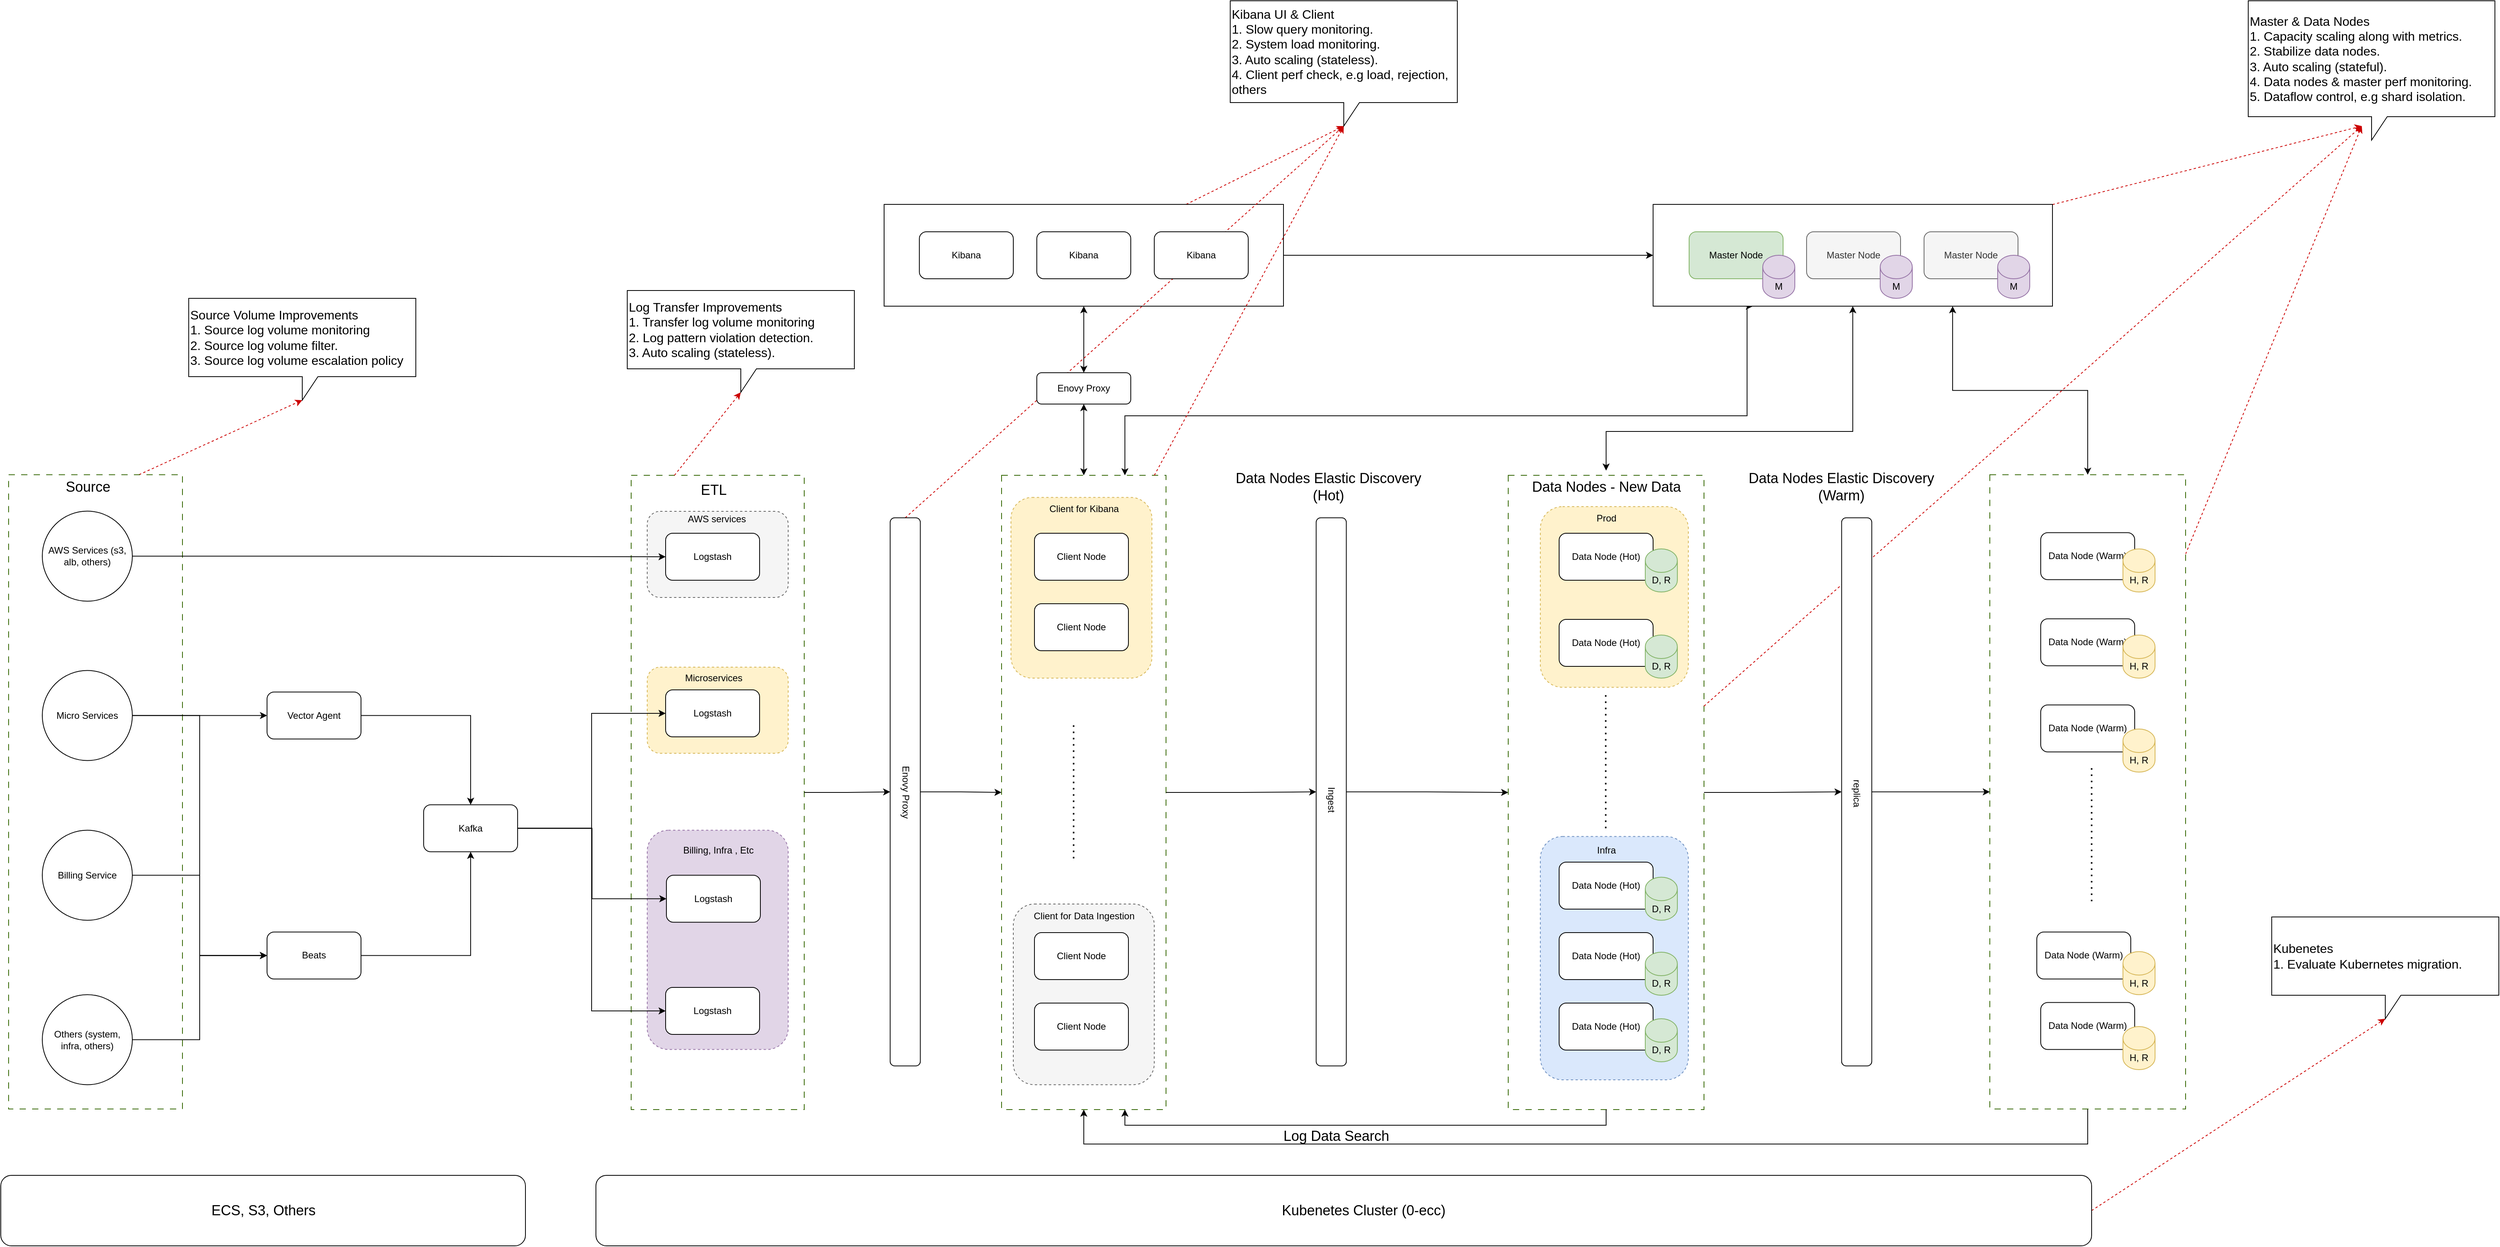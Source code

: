 <mxfile version="21.7.4" type="github">
  <diagram name="Page-1" id="CJJipEg_ZdHbSAjXl4IN">
    <mxGraphModel dx="3558" dy="2107" grid="1" gridSize="10" guides="1" tooltips="1" connect="1" arrows="1" fold="1" page="1" pageScale="1" pageWidth="850" pageHeight="1100" math="0" shadow="0">
      <root>
        <mxCell id="0" />
        <mxCell id="1" parent="0" />
        <mxCell id="A5_PFPzEll5ALQkFPiz4-55" value="" style="rounded=0;whiteSpace=wrap;html=1;dashed=1;dashPattern=8 8;strokeColor=#336600;" parent="1" vertex="1">
          <mxGeometry x="1855" y="136" width="250" height="810" as="geometry" />
        </mxCell>
        <mxCell id="qpXwIodEynWpEj1GwYdM-7" value="" style="rounded=1;whiteSpace=wrap;html=1;dashed=1;strokeColor=#6c8ebf;fillColor=#dae8fc;" vertex="1" parent="1">
          <mxGeometry x="1896" y="597.25" width="189" height="310.75" as="geometry" />
        </mxCell>
        <mxCell id="qpXwIodEynWpEj1GwYdM-6" value="" style="rounded=1;whiteSpace=wrap;html=1;dashed=1;strokeColor=#d6b656;fillColor=#fff2cc;" vertex="1" parent="1">
          <mxGeometry x="1896" y="176" width="189" height="230.75" as="geometry" />
        </mxCell>
        <mxCell id="A5_PFPzEll5ALQkFPiz4-54" value="" style="rounded=0;whiteSpace=wrap;html=1;dashed=1;dashPattern=8 8;strokeColor=#336600;" parent="1" vertex="1">
          <mxGeometry x="1208" y="136" width="210" height="810" as="geometry" />
        </mxCell>
        <mxCell id="qpXwIodEynWpEj1GwYdM-5" value="" style="rounded=1;whiteSpace=wrap;html=1;dashed=1;strokeColor=#666666;fillColor=#f5f5f5;fontColor=#333333;" vertex="1" parent="1">
          <mxGeometry x="1223" y="683.5" width="180" height="230.75" as="geometry" />
        </mxCell>
        <mxCell id="qpXwIodEynWpEj1GwYdM-4" value="" style="rounded=1;whiteSpace=wrap;html=1;dashed=1;strokeColor=#d6b656;fillColor=#fff2cc;" vertex="1" parent="1">
          <mxGeometry x="1220" y="164.25" width="180" height="230.75" as="geometry" />
        </mxCell>
        <mxCell id="A5_PFPzEll5ALQkFPiz4-53" value="" style="rounded=0;whiteSpace=wrap;html=1;dashed=1;dashPattern=8 8;strokeColor=#336600;" parent="1" vertex="1">
          <mxGeometry x="735" y="136" width="221" height="810" as="geometry" />
        </mxCell>
        <mxCell id="qpXwIodEynWpEj1GwYdM-3" value="" style="rounded=1;whiteSpace=wrap;html=1;dashed=1;strokeColor=#666666;fillColor=#f5f5f5;fontColor=#333333;" vertex="1" parent="1">
          <mxGeometry x="755.5" y="182" width="180" height="110" as="geometry" />
        </mxCell>
        <mxCell id="qpXwIodEynWpEj1GwYdM-2" value="" style="rounded=1;whiteSpace=wrap;html=1;dashed=1;strokeColor=#d6b656;fillColor=#fff2cc;" vertex="1" parent="1">
          <mxGeometry x="755.5" y="381" width="180" height="110" as="geometry" />
        </mxCell>
        <mxCell id="qpXwIodEynWpEj1GwYdM-1" value="" style="rounded=1;whiteSpace=wrap;html=1;dashed=1;strokeColor=#9673a6;fillColor=#e1d5e7;" vertex="1" parent="1">
          <mxGeometry x="755.5" y="589.25" width="180" height="280" as="geometry" />
        </mxCell>
        <mxCell id="A5_PFPzEll5ALQkFPiz4-97" style="edgeStyle=orthogonalEdgeStyle;rounded=0;orthogonalLoop=1;jettySize=auto;html=1;entryX=0;entryY=0.5;entryDx=0;entryDy=0;" parent="1" source="A5_PFPzEll5ALQkFPiz4-58" target="A5_PFPzEll5ALQkFPiz4-57" edge="1">
          <mxGeometry relative="1" as="geometry" />
        </mxCell>
        <mxCell id="A5_PFPzEll5ALQkFPiz4-118" style="rounded=0;orthogonalLoop=1;jettySize=auto;html=1;entryX=0;entryY=0;entryDx=145;entryDy=160;entryPerimeter=0;dashed=1;strokeColor=#CC0000;" parent="1" source="A5_PFPzEll5ALQkFPiz4-58" target="A5_PFPzEll5ALQkFPiz4-117" edge="1">
          <mxGeometry relative="1" as="geometry" />
        </mxCell>
        <mxCell id="qpXwIodEynWpEj1GwYdM-9" style="edgeStyle=orthogonalEdgeStyle;rounded=0;orthogonalLoop=1;jettySize=auto;html=1;startArrow=classic;startFill=1;" edge="1" parent="1" source="A5_PFPzEll5ALQkFPiz4-58" target="qpXwIodEynWpEj1GwYdM-8">
          <mxGeometry relative="1" as="geometry" />
        </mxCell>
        <mxCell id="A5_PFPzEll5ALQkFPiz4-58" value="" style="rounded=0;whiteSpace=wrap;html=1;" parent="1" vertex="1">
          <mxGeometry x="1058" y="-210" width="510" height="130" as="geometry" />
        </mxCell>
        <mxCell id="A5_PFPzEll5ALQkFPiz4-101" style="edgeStyle=orthogonalEdgeStyle;rounded=0;orthogonalLoop=1;jettySize=auto;html=1;entryX=0.75;entryY=0;entryDx=0;entryDy=0;exitX=0.25;exitY=1;exitDx=0;exitDy=0;startArrow=classic;startFill=1;" parent="1" source="A5_PFPzEll5ALQkFPiz4-57" target="A5_PFPzEll5ALQkFPiz4-54" edge="1">
          <mxGeometry relative="1" as="geometry">
            <Array as="points">
              <mxPoint x="2160" y="-80" />
              <mxPoint x="2160" y="60" />
              <mxPoint x="1366" y="60" />
            </Array>
          </mxGeometry>
        </mxCell>
        <mxCell id="A5_PFPzEll5ALQkFPiz4-102" style="edgeStyle=orthogonalEdgeStyle;rounded=0;orthogonalLoop=1;jettySize=auto;html=1;entryX=0.5;entryY=-0.025;entryDx=0;entryDy=0;entryPerimeter=0;startArrow=classic;startFill=1;" parent="1" source="A5_PFPzEll5ALQkFPiz4-57" target="A5_PFPzEll5ALQkFPiz4-88" edge="1">
          <mxGeometry relative="1" as="geometry">
            <Array as="points">
              <mxPoint x="2295" y="80" />
              <mxPoint x="1980" y="80" />
            </Array>
          </mxGeometry>
        </mxCell>
        <mxCell id="A5_PFPzEll5ALQkFPiz4-103" style="edgeStyle=orthogonalEdgeStyle;rounded=0;orthogonalLoop=1;jettySize=auto;html=1;exitX=0.75;exitY=1;exitDx=0;exitDy=0;entryX=0.5;entryY=0;entryDx=0;entryDy=0;startArrow=classic;startFill=1;" parent="1" source="A5_PFPzEll5ALQkFPiz4-57" target="A5_PFPzEll5ALQkFPiz4-56" edge="1">
          <mxGeometry relative="1" as="geometry" />
        </mxCell>
        <mxCell id="A5_PFPzEll5ALQkFPiz4-121" style="rounded=0;orthogonalLoop=1;jettySize=auto;html=1;entryX=0;entryY=0;entryDx=145;entryDy=160;entryPerimeter=0;dashed=1;strokeColor=#CC0000;" parent="1" source="A5_PFPzEll5ALQkFPiz4-57" target="A5_PFPzEll5ALQkFPiz4-120" edge="1">
          <mxGeometry relative="1" as="geometry" />
        </mxCell>
        <mxCell id="A5_PFPzEll5ALQkFPiz4-57" value="" style="rounded=0;whiteSpace=wrap;html=1;" parent="1" vertex="1">
          <mxGeometry x="2040" y="-210" width="510" height="130" as="geometry" />
        </mxCell>
        <mxCell id="A5_PFPzEll5ALQkFPiz4-100" style="edgeStyle=orthogonalEdgeStyle;rounded=0;orthogonalLoop=1;jettySize=auto;html=1;entryX=0.5;entryY=1;entryDx=0;entryDy=0;" parent="1" source="A5_PFPzEll5ALQkFPiz4-56" target="A5_PFPzEll5ALQkFPiz4-54" edge="1">
          <mxGeometry relative="1" as="geometry">
            <Array as="points">
              <mxPoint x="2595" y="990" />
              <mxPoint x="1313" y="990" />
            </Array>
          </mxGeometry>
        </mxCell>
        <mxCell id="A5_PFPzEll5ALQkFPiz4-123" style="rounded=0;orthogonalLoop=1;jettySize=auto;html=1;entryX=0;entryY=0;entryDx=145;entryDy=160;entryPerimeter=0;dashed=1;strokeColor=#CC0000;" parent="1" source="A5_PFPzEll5ALQkFPiz4-56" target="A5_PFPzEll5ALQkFPiz4-120" edge="1">
          <mxGeometry relative="1" as="geometry" />
        </mxCell>
        <mxCell id="A5_PFPzEll5ALQkFPiz4-56" value="" style="rounded=0;whiteSpace=wrap;html=1;dashed=1;dashPattern=8 8;strokeColor=#336600;" parent="1" vertex="1">
          <mxGeometry x="2470" y="135.25" width="250" height="810" as="geometry" />
        </mxCell>
        <mxCell id="A5_PFPzEll5ALQkFPiz4-80" style="edgeStyle=orthogonalEdgeStyle;rounded=0;orthogonalLoop=1;jettySize=auto;html=1;entryX=0.5;entryY=0;entryDx=0;entryDy=0;" parent="1" source="A5_PFPzEll5ALQkFPiz4-55" target="A5_PFPzEll5ALQkFPiz4-75" edge="1">
          <mxGeometry relative="1" as="geometry" />
        </mxCell>
        <mxCell id="A5_PFPzEll5ALQkFPiz4-99" style="edgeStyle=orthogonalEdgeStyle;rounded=0;orthogonalLoop=1;jettySize=auto;html=1;entryX=0.75;entryY=1;entryDx=0;entryDy=0;" parent="1" source="A5_PFPzEll5ALQkFPiz4-55" target="A5_PFPzEll5ALQkFPiz4-54" edge="1">
          <mxGeometry relative="1" as="geometry">
            <Array as="points">
              <mxPoint x="1980" y="966" />
              <mxPoint x="1366" y="966" />
            </Array>
          </mxGeometry>
        </mxCell>
        <mxCell id="A5_PFPzEll5ALQkFPiz4-122" style="rounded=0;orthogonalLoop=1;jettySize=auto;html=1;entryX=0;entryY=0;entryDx=145;entryDy=160;entryPerimeter=0;dashed=1;strokeColor=#CC0000;" parent="1" source="A5_PFPzEll5ALQkFPiz4-55" target="A5_PFPzEll5ALQkFPiz4-120" edge="1">
          <mxGeometry relative="1" as="geometry" />
        </mxCell>
        <mxCell id="A5_PFPzEll5ALQkFPiz4-78" style="edgeStyle=orthogonalEdgeStyle;rounded=0;orthogonalLoop=1;jettySize=auto;html=1;entryX=0.5;entryY=0;entryDx=0;entryDy=0;" parent="1" source="A5_PFPzEll5ALQkFPiz4-54" target="A5_PFPzEll5ALQkFPiz4-74" edge="1">
          <mxGeometry relative="1" as="geometry" />
        </mxCell>
        <mxCell id="A5_PFPzEll5ALQkFPiz4-119" style="rounded=0;orthogonalLoop=1;jettySize=auto;html=1;entryX=0;entryY=0;entryDx=145;entryDy=160;entryPerimeter=0;exitX=0.929;exitY=0;exitDx=0;exitDy=0;exitPerimeter=0;dashed=1;strokeColor=#CC0000;" parent="1" source="A5_PFPzEll5ALQkFPiz4-54" target="A5_PFPzEll5ALQkFPiz4-117" edge="1">
          <mxGeometry relative="1" as="geometry" />
        </mxCell>
        <mxCell id="A5_PFPzEll5ALQkFPiz4-76" style="edgeStyle=orthogonalEdgeStyle;rounded=0;orthogonalLoop=1;jettySize=auto;html=1;entryX=0.5;entryY=0;entryDx=0;entryDy=0;" parent="1" source="A5_PFPzEll5ALQkFPiz4-53" target="A5_PFPzEll5ALQkFPiz4-23" edge="1">
          <mxGeometry relative="1" as="geometry" />
        </mxCell>
        <mxCell id="A5_PFPzEll5ALQkFPiz4-116" style="rounded=0;orthogonalLoop=1;jettySize=auto;html=1;entryX=0;entryY=0;entryDx=145;entryDy=130;entryPerimeter=0;exitX=0.25;exitY=0;exitDx=0;exitDy=0;dashed=1;strokeColor=#CC0000;" parent="1" source="A5_PFPzEll5ALQkFPiz4-53" target="A5_PFPzEll5ALQkFPiz4-115" edge="1">
          <mxGeometry relative="1" as="geometry" />
        </mxCell>
        <mxCell id="A5_PFPzEll5ALQkFPiz4-114" style="rounded=0;orthogonalLoop=1;jettySize=auto;html=1;exitX=0.75;exitY=0;exitDx=0;exitDy=0;dashed=1;strokeColor=#CC0000;entryX=0;entryY=0;entryDx=145;entryDy=130;entryPerimeter=0;" parent="1" source="A5_PFPzEll5ALQkFPiz4-52" target="A5_PFPzEll5ALQkFPiz4-111" edge="1">
          <mxGeometry relative="1" as="geometry">
            <mxPoint x="269" y="20" as="targetPoint" />
          </mxGeometry>
        </mxCell>
        <mxCell id="A5_PFPzEll5ALQkFPiz4-52" value="" style="rounded=0;whiteSpace=wrap;html=1;dashed=1;dashPattern=8 8;strokeColor=#336600;" parent="1" vertex="1">
          <mxGeometry x="-60" y="135.25" width="222" height="810" as="geometry" />
        </mxCell>
        <mxCell id="A5_PFPzEll5ALQkFPiz4-66" style="edgeStyle=orthogonalEdgeStyle;rounded=0;orthogonalLoop=1;jettySize=auto;html=1;entryX=0.5;entryY=0;entryDx=0;entryDy=0;" parent="1" source="A5_PFPzEll5ALQkFPiz4-15" target="A5_PFPzEll5ALQkFPiz4-17" edge="1">
          <mxGeometry relative="1" as="geometry" />
        </mxCell>
        <mxCell id="A5_PFPzEll5ALQkFPiz4-15" value="Vector Agent" style="rounded=1;whiteSpace=wrap;html=1;" parent="1" vertex="1">
          <mxGeometry x="270" y="412.75" width="120" height="60" as="geometry" />
        </mxCell>
        <mxCell id="A5_PFPzEll5ALQkFPiz4-65" style="edgeStyle=orthogonalEdgeStyle;rounded=0;orthogonalLoop=1;jettySize=auto;html=1;" parent="1" source="A5_PFPzEll5ALQkFPiz4-16" target="A5_PFPzEll5ALQkFPiz4-17" edge="1">
          <mxGeometry relative="1" as="geometry" />
        </mxCell>
        <mxCell id="A5_PFPzEll5ALQkFPiz4-16" value="Beats" style="rounded=1;whiteSpace=wrap;html=1;" parent="1" vertex="1">
          <mxGeometry x="270" y="719.25" width="120" height="60" as="geometry" />
        </mxCell>
        <mxCell id="A5_PFPzEll5ALQkFPiz4-71" style="edgeStyle=orthogonalEdgeStyle;rounded=0;orthogonalLoop=1;jettySize=auto;html=1;entryX=0;entryY=0.5;entryDx=0;entryDy=0;" parent="1" source="A5_PFPzEll5ALQkFPiz4-17" target="A5_PFPzEll5ALQkFPiz4-20" edge="1">
          <mxGeometry relative="1" as="geometry" />
        </mxCell>
        <mxCell id="A5_PFPzEll5ALQkFPiz4-73" style="edgeStyle=orthogonalEdgeStyle;rounded=0;orthogonalLoop=1;jettySize=auto;html=1;entryX=0;entryY=0.5;entryDx=0;entryDy=0;" parent="1" source="A5_PFPzEll5ALQkFPiz4-17" target="A5_PFPzEll5ALQkFPiz4-22" edge="1">
          <mxGeometry relative="1" as="geometry" />
        </mxCell>
        <mxCell id="qpXwIodEynWpEj1GwYdM-22" style="edgeStyle=orthogonalEdgeStyle;rounded=0;orthogonalLoop=1;jettySize=auto;html=1;entryX=0;entryY=0.5;entryDx=0;entryDy=0;" edge="1" parent="1" source="A5_PFPzEll5ALQkFPiz4-17" target="A5_PFPzEll5ALQkFPiz4-21">
          <mxGeometry relative="1" as="geometry" />
        </mxCell>
        <mxCell id="A5_PFPzEll5ALQkFPiz4-17" value="Kafka" style="rounded=1;whiteSpace=wrap;html=1;" parent="1" vertex="1">
          <mxGeometry x="470" y="556.75" width="120" height="60" as="geometry" />
        </mxCell>
        <mxCell id="A5_PFPzEll5ALQkFPiz4-19" value="Logstash" style="rounded=1;whiteSpace=wrap;html=1;" parent="1" vertex="1">
          <mxGeometry x="779" y="210" width="120" height="60" as="geometry" />
        </mxCell>
        <mxCell id="A5_PFPzEll5ALQkFPiz4-20" value="Logstash" style="rounded=1;whiteSpace=wrap;html=1;" parent="1" vertex="1">
          <mxGeometry x="779" y="410" width="120" height="60" as="geometry" />
        </mxCell>
        <mxCell id="A5_PFPzEll5ALQkFPiz4-21" value="Logstash" style="rounded=1;whiteSpace=wrap;html=1;" parent="1" vertex="1">
          <mxGeometry x="780" y="646.75" width="120" height="60" as="geometry" />
        </mxCell>
        <mxCell id="A5_PFPzEll5ALQkFPiz4-22" value="Logstash" style="rounded=1;whiteSpace=wrap;html=1;" parent="1" vertex="1">
          <mxGeometry x="779" y="790" width="120" height="60" as="geometry" />
        </mxCell>
        <mxCell id="A5_PFPzEll5ALQkFPiz4-77" style="edgeStyle=orthogonalEdgeStyle;rounded=0;orthogonalLoop=1;jettySize=auto;html=1;entryX=0;entryY=0.5;entryDx=0;entryDy=0;" parent="1" source="A5_PFPzEll5ALQkFPiz4-23" target="A5_PFPzEll5ALQkFPiz4-54" edge="1">
          <mxGeometry relative="1" as="geometry" />
        </mxCell>
        <mxCell id="A5_PFPzEll5ALQkFPiz4-126" style="rounded=0;orthogonalLoop=1;jettySize=auto;html=1;entryX=0;entryY=0;entryDx=145;entryDy=160;entryPerimeter=0;exitX=1;exitY=0.5;exitDx=0;exitDy=0;dashed=1;strokeColor=#CC0000;" parent="1" source="A5_PFPzEll5ALQkFPiz4-23" target="A5_PFPzEll5ALQkFPiz4-117" edge="1">
          <mxGeometry relative="1" as="geometry" />
        </mxCell>
        <mxCell id="A5_PFPzEll5ALQkFPiz4-23" value="" style="rounded=1;whiteSpace=wrap;html=1;rotation=-90;" parent="1" vertex="1">
          <mxGeometry x="735" y="521" width="700" height="38.5" as="geometry" />
        </mxCell>
        <mxCell id="A5_PFPzEll5ALQkFPiz4-24" value="Client Node" style="rounded=1;whiteSpace=wrap;html=1;" parent="1" vertex="1">
          <mxGeometry x="1250" y="210" width="120" height="60" as="geometry" />
        </mxCell>
        <mxCell id="A5_PFPzEll5ALQkFPiz4-25" value="Client Node" style="rounded=1;whiteSpace=wrap;html=1;" parent="1" vertex="1">
          <mxGeometry x="1250" y="300" width="120" height="60" as="geometry" />
        </mxCell>
        <mxCell id="A5_PFPzEll5ALQkFPiz4-26" value="Client Node" style="rounded=1;whiteSpace=wrap;html=1;" parent="1" vertex="1">
          <mxGeometry x="1250" y="720" width="120" height="60" as="geometry" />
        </mxCell>
        <mxCell id="A5_PFPzEll5ALQkFPiz4-27" value="Master Node" style="rounded=1;whiteSpace=wrap;html=1;fillColor=#d5e8d4;strokeColor=#82b366;" parent="1" vertex="1">
          <mxGeometry x="2086" y="-175" width="120" height="60" as="geometry" />
        </mxCell>
        <mxCell id="A5_PFPzEll5ALQkFPiz4-28" value="Master Node" style="rounded=1;whiteSpace=wrap;html=1;fillColor=#f5f5f5;fontColor=#333333;strokeColor=#666666;" parent="1" vertex="1">
          <mxGeometry x="2236" y="-175" width="120" height="60" as="geometry" />
        </mxCell>
        <mxCell id="A5_PFPzEll5ALQkFPiz4-29" value="Client Node" style="rounded=1;whiteSpace=wrap;html=1;" parent="1" vertex="1">
          <mxGeometry x="1250" y="810" width="120" height="60" as="geometry" />
        </mxCell>
        <mxCell id="A5_PFPzEll5ALQkFPiz4-30" value="Data Node (Hot)" style="rounded=1;whiteSpace=wrap;html=1;" parent="1" vertex="1">
          <mxGeometry x="1920" y="210" width="120" height="60" as="geometry" />
        </mxCell>
        <mxCell id="A5_PFPzEll5ALQkFPiz4-32" value="Data Node (Hot)" style="rounded=1;whiteSpace=wrap;html=1;" parent="1" vertex="1">
          <mxGeometry x="1920" y="320" width="120" height="60" as="geometry" />
        </mxCell>
        <mxCell id="A5_PFPzEll5ALQkFPiz4-33" value="Data Node (Hot)" style="rounded=1;whiteSpace=wrap;html=1;" parent="1" vertex="1">
          <mxGeometry x="1920" y="720" width="120" height="60" as="geometry" />
        </mxCell>
        <mxCell id="A5_PFPzEll5ALQkFPiz4-34" value="Data Node (Hot)" style="rounded=1;whiteSpace=wrap;html=1;" parent="1" vertex="1">
          <mxGeometry x="1920" y="810" width="120" height="60" as="geometry" />
        </mxCell>
        <mxCell id="A5_PFPzEll5ALQkFPiz4-35" value="Data Node (Warm)" style="rounded=1;whiteSpace=wrap;html=1;" parent="1" vertex="1">
          <mxGeometry x="2535" y="209.25" width="120" height="60" as="geometry" />
        </mxCell>
        <mxCell id="A5_PFPzEll5ALQkFPiz4-36" value="Data Node (Warm)" style="rounded=1;whiteSpace=wrap;html=1;" parent="1" vertex="1">
          <mxGeometry x="2535" y="319.25" width="120" height="60" as="geometry" />
        </mxCell>
        <mxCell id="A5_PFPzEll5ALQkFPiz4-37" value="Data Node (Warm)" style="rounded=1;whiteSpace=wrap;html=1;" parent="1" vertex="1">
          <mxGeometry x="2535" y="809.25" width="120" height="60" as="geometry" />
        </mxCell>
        <mxCell id="A5_PFPzEll5ALQkFPiz4-38" value="Data Node (Warm)" style="rounded=1;whiteSpace=wrap;html=1;" parent="1" vertex="1">
          <mxGeometry x="2535" y="429.25" width="120" height="60" as="geometry" />
        </mxCell>
        <mxCell id="A5_PFPzEll5ALQkFPiz4-39" value="Kibana" style="rounded=1;whiteSpace=wrap;html=1;" parent="1" vertex="1">
          <mxGeometry x="1403" y="-175" width="120" height="60" as="geometry" />
        </mxCell>
        <mxCell id="A5_PFPzEll5ALQkFPiz4-40" value="Kibana" style="rounded=1;whiteSpace=wrap;html=1;" parent="1" vertex="1">
          <mxGeometry x="1253" y="-175" width="120" height="60" as="geometry" />
        </mxCell>
        <mxCell id="A5_PFPzEll5ALQkFPiz4-41" value="Kibana" style="rounded=1;whiteSpace=wrap;html=1;" parent="1" vertex="1">
          <mxGeometry x="1103" y="-175" width="120" height="60" as="geometry" />
        </mxCell>
        <mxCell id="A5_PFPzEll5ALQkFPiz4-61" style="edgeStyle=orthogonalEdgeStyle;rounded=0;orthogonalLoop=1;jettySize=auto;html=1;entryX=0;entryY=0.5;entryDx=0;entryDy=0;" parent="1" source="A5_PFPzEll5ALQkFPiz4-43" target="A5_PFPzEll5ALQkFPiz4-19" edge="1">
          <mxGeometry relative="1" as="geometry" />
        </mxCell>
        <mxCell id="A5_PFPzEll5ALQkFPiz4-43" value="AWS Services (s3, alb, others)" style="ellipse;whiteSpace=wrap;html=1;aspect=fixed;" parent="1" vertex="1">
          <mxGeometry x="-17" y="181.75" width="115" height="115" as="geometry" />
        </mxCell>
        <mxCell id="A5_PFPzEll5ALQkFPiz4-67" style="edgeStyle=orthogonalEdgeStyle;rounded=0;orthogonalLoop=1;jettySize=auto;html=1;entryX=0;entryY=0.5;entryDx=0;entryDy=0;" parent="1" source="A5_PFPzEll5ALQkFPiz4-45" target="A5_PFPzEll5ALQkFPiz4-15" edge="1">
          <mxGeometry relative="1" as="geometry" />
        </mxCell>
        <mxCell id="A5_PFPzEll5ALQkFPiz4-68" style="edgeStyle=orthogonalEdgeStyle;rounded=0;orthogonalLoop=1;jettySize=auto;html=1;entryX=0;entryY=0.5;entryDx=0;entryDy=0;" parent="1" source="A5_PFPzEll5ALQkFPiz4-45" target="A5_PFPzEll5ALQkFPiz4-16" edge="1">
          <mxGeometry relative="1" as="geometry" />
        </mxCell>
        <mxCell id="A5_PFPzEll5ALQkFPiz4-45" value="Micro Services" style="ellipse;whiteSpace=wrap;html=1;aspect=fixed;" parent="1" vertex="1">
          <mxGeometry x="-17" y="385.25" width="115" height="115" as="geometry" />
        </mxCell>
        <mxCell id="A5_PFPzEll5ALQkFPiz4-69" style="edgeStyle=orthogonalEdgeStyle;rounded=0;orthogonalLoop=1;jettySize=auto;html=1;entryX=0;entryY=0.5;entryDx=0;entryDy=0;" parent="1" source="A5_PFPzEll5ALQkFPiz4-46" target="A5_PFPzEll5ALQkFPiz4-16" edge="1">
          <mxGeometry relative="1" as="geometry" />
        </mxCell>
        <mxCell id="A5_PFPzEll5ALQkFPiz4-46" value="Billing Service" style="ellipse;whiteSpace=wrap;html=1;aspect=fixed;" parent="1" vertex="1">
          <mxGeometry x="-17" y="589.25" width="115" height="115" as="geometry" />
        </mxCell>
        <mxCell id="A5_PFPzEll5ALQkFPiz4-70" style="edgeStyle=orthogonalEdgeStyle;rounded=0;orthogonalLoop=1;jettySize=auto;html=1;entryX=0;entryY=0.5;entryDx=0;entryDy=0;" parent="1" source="A5_PFPzEll5ALQkFPiz4-47" target="A5_PFPzEll5ALQkFPiz4-16" edge="1">
          <mxGeometry relative="1" as="geometry" />
        </mxCell>
        <mxCell id="A5_PFPzEll5ALQkFPiz4-47" value="Others (system, infra, others)" style="ellipse;whiteSpace=wrap;html=1;aspect=fixed;" parent="1" vertex="1">
          <mxGeometry x="-17" y="799.25" width="115" height="115" as="geometry" />
        </mxCell>
        <mxCell id="A5_PFPzEll5ALQkFPiz4-48" value="Master Node" style="rounded=1;whiteSpace=wrap;html=1;fillColor=#f5f5f5;fontColor=#333333;strokeColor=#666666;" parent="1" vertex="1">
          <mxGeometry x="2386" y="-175" width="120" height="60" as="geometry" />
        </mxCell>
        <mxCell id="A5_PFPzEll5ALQkFPiz4-79" style="edgeStyle=orthogonalEdgeStyle;rounded=0;orthogonalLoop=1;jettySize=auto;html=1;entryX=0;entryY=0.5;entryDx=0;entryDy=0;" parent="1" source="A5_PFPzEll5ALQkFPiz4-74" target="A5_PFPzEll5ALQkFPiz4-55" edge="1">
          <mxGeometry relative="1" as="geometry" />
        </mxCell>
        <mxCell id="A5_PFPzEll5ALQkFPiz4-74" value="" style="rounded=1;whiteSpace=wrap;html=1;rotation=-90;" parent="1" vertex="1">
          <mxGeometry x="1279" y="521" width="700" height="38.5" as="geometry" />
        </mxCell>
        <mxCell id="A5_PFPzEll5ALQkFPiz4-81" style="edgeStyle=orthogonalEdgeStyle;rounded=0;orthogonalLoop=1;jettySize=auto;html=1;entryX=0;entryY=0.5;entryDx=0;entryDy=0;" parent="1" source="A5_PFPzEll5ALQkFPiz4-75" target="A5_PFPzEll5ALQkFPiz4-56" edge="1">
          <mxGeometry relative="1" as="geometry" />
        </mxCell>
        <mxCell id="A5_PFPzEll5ALQkFPiz4-75" value="" style="rounded=1;whiteSpace=wrap;html=1;rotation=-90;" parent="1" vertex="1">
          <mxGeometry x="1950" y="521" width="700" height="38.5" as="geometry" />
        </mxCell>
        <mxCell id="A5_PFPzEll5ALQkFPiz4-84" value="" style="rounded=1;whiteSpace=wrap;html=1;" parent="1" vertex="1">
          <mxGeometry x="-70" y="1030" width="670" height="90" as="geometry" />
        </mxCell>
        <mxCell id="A5_PFPzEll5ALQkFPiz4-125" style="rounded=0;orthogonalLoop=1;jettySize=auto;html=1;entryX=0;entryY=0;entryDx=145;entryDy=130;entryPerimeter=0;exitX=1;exitY=0.5;exitDx=0;exitDy=0;dashed=1;strokeColor=#CC0000;" parent="1" source="A5_PFPzEll5ALQkFPiz4-85" target="A5_PFPzEll5ALQkFPiz4-124" edge="1">
          <mxGeometry relative="1" as="geometry" />
        </mxCell>
        <mxCell id="A5_PFPzEll5ALQkFPiz4-85" value="" style="rounded=1;whiteSpace=wrap;html=1;" parent="1" vertex="1">
          <mxGeometry x="690" y="1030" width="1910" height="90" as="geometry" />
        </mxCell>
        <mxCell id="A5_PFPzEll5ALQkFPiz4-86" value="Data Nodes Elastic Discovery&lt;br&gt;(Hot)" style="text;html=1;align=center;verticalAlign=middle;resizable=0;points=[];autosize=1;strokeColor=none;fillColor=none;fontSize=18;" parent="1" vertex="1">
          <mxGeometry x="1495" y="121" width="260" height="60" as="geometry" />
        </mxCell>
        <mxCell id="A5_PFPzEll5ALQkFPiz4-88" value="Data Nodes - New Data" style="text;html=1;align=center;verticalAlign=middle;resizable=0;points=[];autosize=1;strokeColor=none;fillColor=none;fontSize=18;" parent="1" vertex="1">
          <mxGeometry x="1875" y="131" width="210" height="40" as="geometry" />
        </mxCell>
        <mxCell id="A5_PFPzEll5ALQkFPiz4-89" value="Data Node (Hot)" style="rounded=1;whiteSpace=wrap;html=1;" parent="1" vertex="1">
          <mxGeometry x="1920" y="630" width="120" height="60" as="geometry" />
        </mxCell>
        <mxCell id="A5_PFPzEll5ALQkFPiz4-90" value="Data Node (Warm)" style="rounded=1;whiteSpace=wrap;html=1;" parent="1" vertex="1">
          <mxGeometry x="2530" y="719.25" width="120" height="60" as="geometry" />
        </mxCell>
        <mxCell id="A5_PFPzEll5ALQkFPiz4-92" value="Data Nodes Elastic Discovery&lt;br&gt;(Warm)" style="text;html=1;align=center;verticalAlign=middle;resizable=0;points=[];autosize=1;strokeColor=none;fillColor=none;fontSize=18;" parent="1" vertex="1">
          <mxGeometry x="2150" y="121" width="260" height="60" as="geometry" />
        </mxCell>
        <mxCell id="A5_PFPzEll5ALQkFPiz4-93" value="Ingest" style="text;html=1;align=center;verticalAlign=middle;resizable=0;points=[];autosize=1;strokeColor=none;fillColor=none;rotation=90;" parent="1" vertex="1">
          <mxGeometry x="1599" y="535" width="60" height="30" as="geometry" />
        </mxCell>
        <mxCell id="A5_PFPzEll5ALQkFPiz4-94" value="replica" style="text;html=1;align=center;verticalAlign=middle;resizable=0;points=[];autosize=1;strokeColor=none;fillColor=none;rotation=90;" parent="1" vertex="1">
          <mxGeometry x="2270" y="526.75" width="60" height="30" as="geometry" />
        </mxCell>
        <mxCell id="A5_PFPzEll5ALQkFPiz4-95" value="" style="endArrow=none;dashed=1;html=1;dashPattern=1 3;strokeWidth=2;rounded=0;" parent="1" edge="1">
          <mxGeometry width="50" height="50" relative="1" as="geometry">
            <mxPoint x="1979.5" y="586.75" as="sourcePoint" />
            <mxPoint x="1979.5" y="416.75" as="targetPoint" />
          </mxGeometry>
        </mxCell>
        <mxCell id="A5_PFPzEll5ALQkFPiz4-96" value="" style="endArrow=none;dashed=1;html=1;dashPattern=1 3;strokeWidth=2;rounded=0;" parent="1" edge="1">
          <mxGeometry width="50" height="50" relative="1" as="geometry">
            <mxPoint x="2600" y="680" as="sourcePoint" />
            <mxPoint x="2600" y="510" as="targetPoint" />
          </mxGeometry>
        </mxCell>
        <mxCell id="A5_PFPzEll5ALQkFPiz4-104" value="ETL" style="text;html=1;align=center;verticalAlign=middle;resizable=0;points=[];autosize=1;strokeColor=none;fillColor=none;fontSize=18;" parent="1" vertex="1">
          <mxGeometry x="810" y="135.25" width="60" height="40" as="geometry" />
        </mxCell>
        <mxCell id="A5_PFPzEll5ALQkFPiz4-105" value="Source" style="text;html=1;align=center;verticalAlign=middle;resizable=0;points=[];autosize=1;strokeColor=none;fillColor=none;fontSize=18;" parent="1" vertex="1">
          <mxGeometry x="0.5" y="131" width="80" height="40" as="geometry" />
        </mxCell>
        <mxCell id="A5_PFPzEll5ALQkFPiz4-106" value="" style="endArrow=none;dashed=1;html=1;dashPattern=1 3;strokeWidth=2;rounded=0;" parent="1" edge="1">
          <mxGeometry width="50" height="50" relative="1" as="geometry">
            <mxPoint x="1300" y="625.25" as="sourcePoint" />
            <mxPoint x="1300" y="455.25" as="targetPoint" />
          </mxGeometry>
        </mxCell>
        <mxCell id="A5_PFPzEll5ALQkFPiz4-107" value="Kubenetes Cluster (0-ecc)" style="text;html=1;align=center;verticalAlign=middle;resizable=0;points=[];autosize=1;strokeColor=none;fillColor=none;fontSize=18;" parent="1" vertex="1">
          <mxGeometry x="1555" y="1055" width="230" height="40" as="geometry" />
        </mxCell>
        <mxCell id="A5_PFPzEll5ALQkFPiz4-108" value="ECS, S3, Others" style="text;html=1;align=center;verticalAlign=middle;resizable=0;points=[];autosize=1;strokeColor=none;fillColor=none;fontSize=18;" parent="1" vertex="1">
          <mxGeometry x="185" y="1055" width="160" height="40" as="geometry" />
        </mxCell>
        <mxCell id="A5_PFPzEll5ALQkFPiz4-110" value="Enovy Proxy" style="text;html=1;align=center;verticalAlign=middle;resizable=0;points=[];autosize=1;strokeColor=none;fillColor=none;rotation=90;" parent="1" vertex="1">
          <mxGeometry x="1040" y="525.25" width="90" height="30" as="geometry" />
        </mxCell>
        <mxCell id="A5_PFPzEll5ALQkFPiz4-111" value="Source Volume Improvements&lt;br&gt;1. Source log volume monitoring&lt;br&gt;2. Source log volume filter.&lt;br&gt;3. Source log volume escalation policy" style="shape=callout;whiteSpace=wrap;html=1;perimeter=calloutPerimeter;align=left;fontSize=16;" parent="1" vertex="1">
          <mxGeometry x="170" y="-90" width="290" height="130" as="geometry" />
        </mxCell>
        <mxCell id="A5_PFPzEll5ALQkFPiz4-115" value="Log Transfer Improvements&lt;br&gt;1. Transfer log volume monitoring&lt;br&gt;2. Log pattern violation detection.&lt;br&gt;3. Auto scaling (stateless)." style="shape=callout;whiteSpace=wrap;html=1;perimeter=calloutPerimeter;align=left;fontSize=16;" parent="1" vertex="1">
          <mxGeometry x="730" y="-100" width="290" height="130" as="geometry" />
        </mxCell>
        <mxCell id="A5_PFPzEll5ALQkFPiz4-117" value="Kibana UI &amp;amp; Client&lt;br&gt;1. Slow query monitoring.&lt;br&gt;2. System load monitoring.&lt;br&gt;3. Auto scaling (stateless).&lt;br&gt;4. Client perf check, e.g load, rejection, others" style="shape=callout;whiteSpace=wrap;html=1;perimeter=calloutPerimeter;align=left;fontSize=16;" parent="1" vertex="1">
          <mxGeometry x="1500" y="-470" width="290" height="160" as="geometry" />
        </mxCell>
        <mxCell id="A5_PFPzEll5ALQkFPiz4-120" value="Master &amp;amp; Data Nodes&lt;br&gt;1. Capacity scaling along with metrics.&lt;br&gt;2. Stabilize data nodes.&lt;br&gt;3. Auto scaling (stateful).&lt;br&gt;4. Data nodes &amp;amp; master perf monitoring.&lt;br&gt;5. Dataflow control, e.g shard isolation." style="shape=callout;whiteSpace=wrap;html=1;perimeter=calloutPerimeter;align=left;fontSize=16;" parent="1" vertex="1">
          <mxGeometry x="2800" y="-470" width="315" height="178" as="geometry" />
        </mxCell>
        <mxCell id="A5_PFPzEll5ALQkFPiz4-124" value="Kubenetes&lt;br&gt;1. Evaluate Kubernetes migration.&amp;nbsp;&lt;br&gt;" style="shape=callout;whiteSpace=wrap;html=1;perimeter=calloutPerimeter;align=left;fontSize=16;" parent="1" vertex="1">
          <mxGeometry x="2830" y="700" width="290" height="130" as="geometry" />
        </mxCell>
        <mxCell id="A5_PFPzEll5ALQkFPiz4-129" value="D, R" style="shape=cylinder3;whiteSpace=wrap;html=1;boundedLbl=1;backgroundOutline=1;size=15;fillColor=#d5e8d4;strokeColor=#82b366;" parent="1" vertex="1">
          <mxGeometry x="2030" y="830" width="41" height="55" as="geometry" />
        </mxCell>
        <mxCell id="A5_PFPzEll5ALQkFPiz4-130" value="D, R" style="shape=cylinder3;whiteSpace=wrap;html=1;boundedLbl=1;backgroundOutline=1;size=15;fillColor=#d5e8d4;strokeColor=#82b366;" parent="1" vertex="1">
          <mxGeometry x="2030" y="745" width="41" height="55" as="geometry" />
        </mxCell>
        <mxCell id="A5_PFPzEll5ALQkFPiz4-131" value="D, R" style="shape=cylinder3;whiteSpace=wrap;html=1;boundedLbl=1;backgroundOutline=1;size=15;fillColor=#d5e8d4;strokeColor=#82b366;" parent="1" vertex="1">
          <mxGeometry x="2030" y="649.25" width="41" height="55" as="geometry" />
        </mxCell>
        <mxCell id="A5_PFPzEll5ALQkFPiz4-132" value="D, R" style="shape=cylinder3;whiteSpace=wrap;html=1;boundedLbl=1;backgroundOutline=1;size=15;fillColor=#d5e8d4;strokeColor=#82b366;" parent="1" vertex="1">
          <mxGeometry x="2030" y="340" width="41" height="55" as="geometry" />
        </mxCell>
        <mxCell id="A5_PFPzEll5ALQkFPiz4-133" value="D, R" style="shape=cylinder3;whiteSpace=wrap;html=1;boundedLbl=1;backgroundOutline=1;size=15;fillColor=#d5e8d4;strokeColor=#82b366;" parent="1" vertex="1">
          <mxGeometry x="2030" y="230" width="41" height="55" as="geometry" />
        </mxCell>
        <mxCell id="A5_PFPzEll5ALQkFPiz4-134" value="H, R" style="shape=cylinder3;whiteSpace=wrap;html=1;boundedLbl=1;backgroundOutline=1;size=15;fillColor=#fff2cc;strokeColor=#d6b656;" parent="1" vertex="1">
          <mxGeometry x="2640" y="230" width="41" height="55" as="geometry" />
        </mxCell>
        <mxCell id="A5_PFPzEll5ALQkFPiz4-135" value="H, R" style="shape=cylinder3;whiteSpace=wrap;html=1;boundedLbl=1;backgroundOutline=1;size=15;fillColor=#fff2cc;strokeColor=#d6b656;" parent="1" vertex="1">
          <mxGeometry x="2640" y="840" width="41" height="55" as="geometry" />
        </mxCell>
        <mxCell id="A5_PFPzEll5ALQkFPiz4-136" value="H, R" style="shape=cylinder3;whiteSpace=wrap;html=1;boundedLbl=1;backgroundOutline=1;size=15;fillColor=#fff2cc;strokeColor=#d6b656;" parent="1" vertex="1">
          <mxGeometry x="2640" y="744.25" width="41" height="55" as="geometry" />
        </mxCell>
        <mxCell id="A5_PFPzEll5ALQkFPiz4-137" value="H, R" style="shape=cylinder3;whiteSpace=wrap;html=1;boundedLbl=1;backgroundOutline=1;size=15;fillColor=#fff2cc;strokeColor=#d6b656;" parent="1" vertex="1">
          <mxGeometry x="2640" y="460" width="41" height="55" as="geometry" />
        </mxCell>
        <mxCell id="A5_PFPzEll5ALQkFPiz4-138" value="H, R" style="shape=cylinder3;whiteSpace=wrap;html=1;boundedLbl=1;backgroundOutline=1;size=15;fillColor=#fff2cc;strokeColor=#d6b656;" parent="1" vertex="1">
          <mxGeometry x="2640" y="340" width="41" height="55" as="geometry" />
        </mxCell>
        <mxCell id="qpXwIodEynWpEj1GwYdM-10" style="edgeStyle=orthogonalEdgeStyle;rounded=0;orthogonalLoop=1;jettySize=auto;html=1;entryX=0.5;entryY=0;entryDx=0;entryDy=0;startArrow=classic;startFill=1;" edge="1" parent="1" source="qpXwIodEynWpEj1GwYdM-8" target="A5_PFPzEll5ALQkFPiz4-54">
          <mxGeometry relative="1" as="geometry" />
        </mxCell>
        <mxCell id="qpXwIodEynWpEj1GwYdM-8" value="Enovy Proxy" style="rounded=1;whiteSpace=wrap;html=1;" vertex="1" parent="1">
          <mxGeometry x="1253" y="5" width="120" height="40" as="geometry" />
        </mxCell>
        <mxCell id="qpXwIodEynWpEj1GwYdM-11" value="Log Data Search" style="text;html=1;align=center;verticalAlign=middle;resizable=0;points=[];autosize=1;strokeColor=none;fillColor=none;fontSize=18;" vertex="1" parent="1">
          <mxGeometry x="1555" y="960" width="160" height="40" as="geometry" />
        </mxCell>
        <mxCell id="qpXwIodEynWpEj1GwYdM-12" value="Prod" style="text;html=1;align=center;verticalAlign=middle;resizable=0;points=[];autosize=1;strokeColor=none;fillColor=none;" vertex="1" parent="1">
          <mxGeometry x="1955" y="176" width="50" height="30" as="geometry" />
        </mxCell>
        <mxCell id="qpXwIodEynWpEj1GwYdM-13" value="Infra" style="text;html=1;align=center;verticalAlign=middle;resizable=0;points=[];autosize=1;strokeColor=none;fillColor=none;" vertex="1" parent="1">
          <mxGeometry x="1955" y="600" width="50" height="30" as="geometry" />
        </mxCell>
        <mxCell id="qpXwIodEynWpEj1GwYdM-14" value="Client for Kibana" style="text;html=1;align=center;verticalAlign=middle;resizable=0;points=[];autosize=1;strokeColor=none;fillColor=none;" vertex="1" parent="1">
          <mxGeometry x="1258" y="164.25" width="110" height="30" as="geometry" />
        </mxCell>
        <mxCell id="qpXwIodEynWpEj1GwYdM-15" value="Client for Data Ingestion" style="text;html=1;align=center;verticalAlign=middle;resizable=0;points=[];autosize=1;strokeColor=none;fillColor=none;" vertex="1" parent="1">
          <mxGeometry x="1238" y="683.5" width="150" height="30" as="geometry" />
        </mxCell>
        <mxCell id="qpXwIodEynWpEj1GwYdM-16" value="AWS services" style="text;html=1;align=center;verticalAlign=middle;resizable=0;points=[];autosize=1;strokeColor=none;fillColor=none;" vertex="1" parent="1">
          <mxGeometry x="794" y="177.25" width="100" height="30" as="geometry" />
        </mxCell>
        <mxCell id="qpXwIodEynWpEj1GwYdM-17" value="Microservices" style="text;html=1;align=center;verticalAlign=middle;resizable=0;points=[];autosize=1;strokeColor=none;fillColor=none;" vertex="1" parent="1">
          <mxGeometry x="790" y="379.75" width="100" height="30" as="geometry" />
        </mxCell>
        <mxCell id="qpXwIodEynWpEj1GwYdM-18" value="Billing, Infra , Etc" style="text;html=1;align=center;verticalAlign=middle;resizable=0;points=[];autosize=1;strokeColor=none;fillColor=none;" vertex="1" parent="1">
          <mxGeometry x="790.5" y="600" width="110" height="30" as="geometry" />
        </mxCell>
        <mxCell id="qpXwIodEynWpEj1GwYdM-19" value="M" style="shape=cylinder3;whiteSpace=wrap;html=1;boundedLbl=1;backgroundOutline=1;size=15;fillColor=#e1d5e7;strokeColor=#9673a6;" vertex="1" parent="1">
          <mxGeometry x="2480" y="-145" width="41" height="55" as="geometry" />
        </mxCell>
        <mxCell id="qpXwIodEynWpEj1GwYdM-20" value="M" style="shape=cylinder3;whiteSpace=wrap;html=1;boundedLbl=1;backgroundOutline=1;size=15;fillColor=#e1d5e7;strokeColor=#9673a6;" vertex="1" parent="1">
          <mxGeometry x="2330" y="-145" width="41" height="55" as="geometry" />
        </mxCell>
        <mxCell id="qpXwIodEynWpEj1GwYdM-21" value="M" style="shape=cylinder3;whiteSpace=wrap;html=1;boundedLbl=1;backgroundOutline=1;size=15;fillColor=#e1d5e7;strokeColor=#9673a6;" vertex="1" parent="1">
          <mxGeometry x="2180" y="-145" width="41" height="55" as="geometry" />
        </mxCell>
      </root>
    </mxGraphModel>
  </diagram>
</mxfile>
